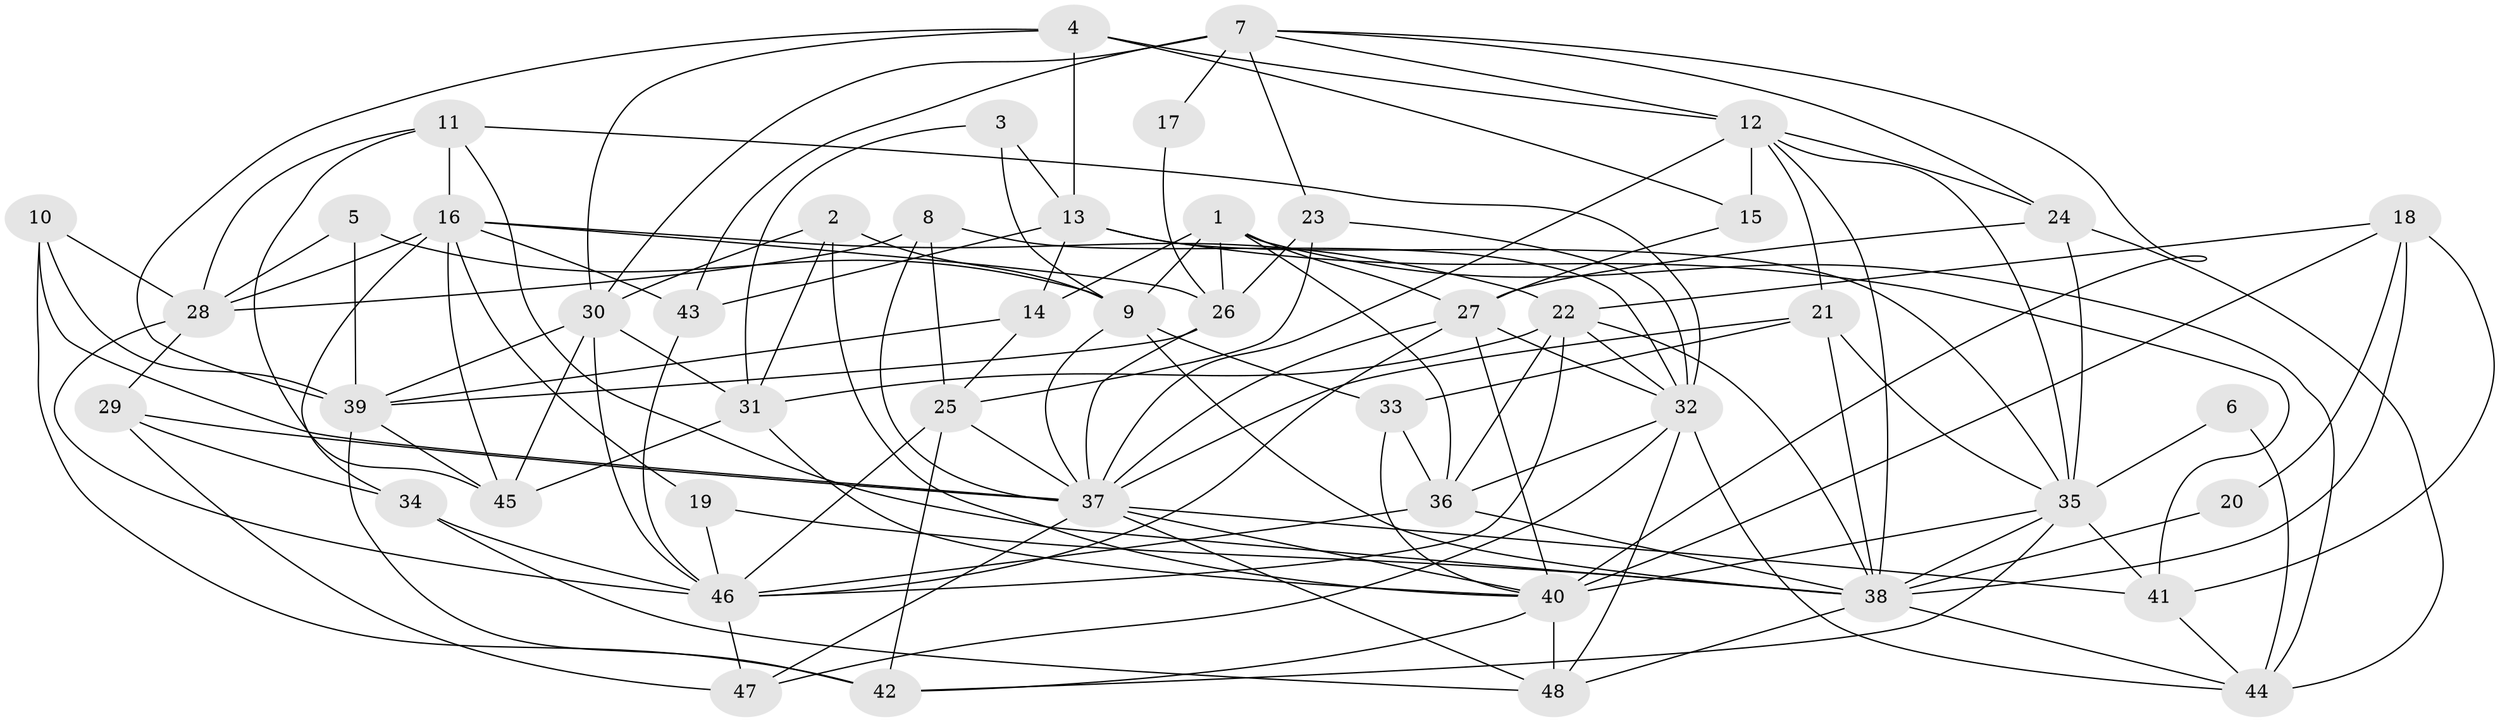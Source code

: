 // original degree distribution, {5: 0.2736842105263158, 4: 0.30526315789473685, 3: 0.25263157894736843, 2: 0.09473684210526316, 6: 0.05263157894736842, 7: 0.021052631578947368}
// Generated by graph-tools (version 1.1) at 2025/50/03/09/25 03:50:11]
// undirected, 48 vertices, 137 edges
graph export_dot {
graph [start="1"]
  node [color=gray90,style=filled];
  1;
  2;
  3;
  4;
  5;
  6;
  7;
  8;
  9;
  10;
  11;
  12;
  13;
  14;
  15;
  16;
  17;
  18;
  19;
  20;
  21;
  22;
  23;
  24;
  25;
  26;
  27;
  28;
  29;
  30;
  31;
  32;
  33;
  34;
  35;
  36;
  37;
  38;
  39;
  40;
  41;
  42;
  43;
  44;
  45;
  46;
  47;
  48;
  1 -- 9 [weight=1.0];
  1 -- 14 [weight=1.0];
  1 -- 26 [weight=1.0];
  1 -- 27 [weight=2.0];
  1 -- 36 [weight=1.0];
  1 -- 44 [weight=1.0];
  2 -- 9 [weight=1.0];
  2 -- 30 [weight=1.0];
  2 -- 31 [weight=1.0];
  2 -- 40 [weight=1.0];
  3 -- 9 [weight=1.0];
  3 -- 13 [weight=1.0];
  3 -- 31 [weight=1.0];
  4 -- 12 [weight=1.0];
  4 -- 13 [weight=1.0];
  4 -- 15 [weight=1.0];
  4 -- 30 [weight=1.0];
  4 -- 39 [weight=1.0];
  5 -- 9 [weight=1.0];
  5 -- 28 [weight=1.0];
  5 -- 39 [weight=1.0];
  6 -- 35 [weight=1.0];
  6 -- 44 [weight=1.0];
  7 -- 12 [weight=1.0];
  7 -- 17 [weight=1.0];
  7 -- 23 [weight=1.0];
  7 -- 24 [weight=1.0];
  7 -- 30 [weight=2.0];
  7 -- 40 [weight=1.0];
  7 -- 43 [weight=1.0];
  8 -- 25 [weight=1.0];
  8 -- 28 [weight=1.0];
  8 -- 32 [weight=1.0];
  8 -- 37 [weight=1.0];
  9 -- 33 [weight=1.0];
  9 -- 37 [weight=1.0];
  9 -- 38 [weight=1.0];
  10 -- 28 [weight=1.0];
  10 -- 37 [weight=1.0];
  10 -- 39 [weight=1.0];
  10 -- 42 [weight=1.0];
  11 -- 16 [weight=1.0];
  11 -- 28 [weight=1.0];
  11 -- 32 [weight=1.0];
  11 -- 38 [weight=1.0];
  11 -- 45 [weight=1.0];
  12 -- 15 [weight=1.0];
  12 -- 21 [weight=1.0];
  12 -- 24 [weight=1.0];
  12 -- 35 [weight=1.0];
  12 -- 37 [weight=2.0];
  12 -- 38 [weight=1.0];
  13 -- 14 [weight=1.0];
  13 -- 35 [weight=1.0];
  13 -- 41 [weight=1.0];
  13 -- 43 [weight=1.0];
  14 -- 25 [weight=1.0];
  14 -- 39 [weight=1.0];
  15 -- 27 [weight=1.0];
  16 -- 19 [weight=1.0];
  16 -- 22 [weight=1.0];
  16 -- 26 [weight=1.0];
  16 -- 28 [weight=1.0];
  16 -- 34 [weight=1.0];
  16 -- 43 [weight=1.0];
  16 -- 45 [weight=1.0];
  17 -- 26 [weight=1.0];
  18 -- 20 [weight=1.0];
  18 -- 22 [weight=1.0];
  18 -- 38 [weight=1.0];
  18 -- 40 [weight=1.0];
  18 -- 41 [weight=1.0];
  19 -- 38 [weight=1.0];
  19 -- 46 [weight=1.0];
  20 -- 38 [weight=1.0];
  21 -- 33 [weight=1.0];
  21 -- 35 [weight=1.0];
  21 -- 37 [weight=1.0];
  21 -- 38 [weight=1.0];
  22 -- 31 [weight=1.0];
  22 -- 32 [weight=1.0];
  22 -- 36 [weight=1.0];
  22 -- 38 [weight=1.0];
  22 -- 46 [weight=1.0];
  23 -- 25 [weight=1.0];
  23 -- 26 [weight=1.0];
  23 -- 32 [weight=1.0];
  24 -- 27 [weight=1.0];
  24 -- 35 [weight=1.0];
  24 -- 44 [weight=1.0];
  25 -- 37 [weight=1.0];
  25 -- 42 [weight=1.0];
  25 -- 46 [weight=1.0];
  26 -- 37 [weight=1.0];
  26 -- 39 [weight=1.0];
  27 -- 32 [weight=1.0];
  27 -- 37 [weight=1.0];
  27 -- 40 [weight=1.0];
  27 -- 46 [weight=1.0];
  28 -- 29 [weight=1.0];
  28 -- 46 [weight=1.0];
  29 -- 34 [weight=1.0];
  29 -- 37 [weight=1.0];
  29 -- 47 [weight=1.0];
  30 -- 31 [weight=1.0];
  30 -- 39 [weight=1.0];
  30 -- 45 [weight=1.0];
  30 -- 46 [weight=1.0];
  31 -- 40 [weight=1.0];
  31 -- 45 [weight=1.0];
  32 -- 36 [weight=1.0];
  32 -- 44 [weight=1.0];
  32 -- 47 [weight=1.0];
  32 -- 48 [weight=1.0];
  33 -- 36 [weight=1.0];
  33 -- 40 [weight=1.0];
  34 -- 46 [weight=1.0];
  34 -- 48 [weight=1.0];
  35 -- 38 [weight=1.0];
  35 -- 40 [weight=1.0];
  35 -- 41 [weight=1.0];
  35 -- 42 [weight=1.0];
  36 -- 38 [weight=1.0];
  36 -- 46 [weight=1.0];
  37 -- 40 [weight=1.0];
  37 -- 41 [weight=1.0];
  37 -- 47 [weight=1.0];
  37 -- 48 [weight=1.0];
  38 -- 44 [weight=1.0];
  38 -- 48 [weight=1.0];
  39 -- 42 [weight=2.0];
  39 -- 45 [weight=1.0];
  40 -- 42 [weight=1.0];
  40 -- 48 [weight=1.0];
  41 -- 44 [weight=1.0];
  43 -- 46 [weight=1.0];
  46 -- 47 [weight=1.0];
}
